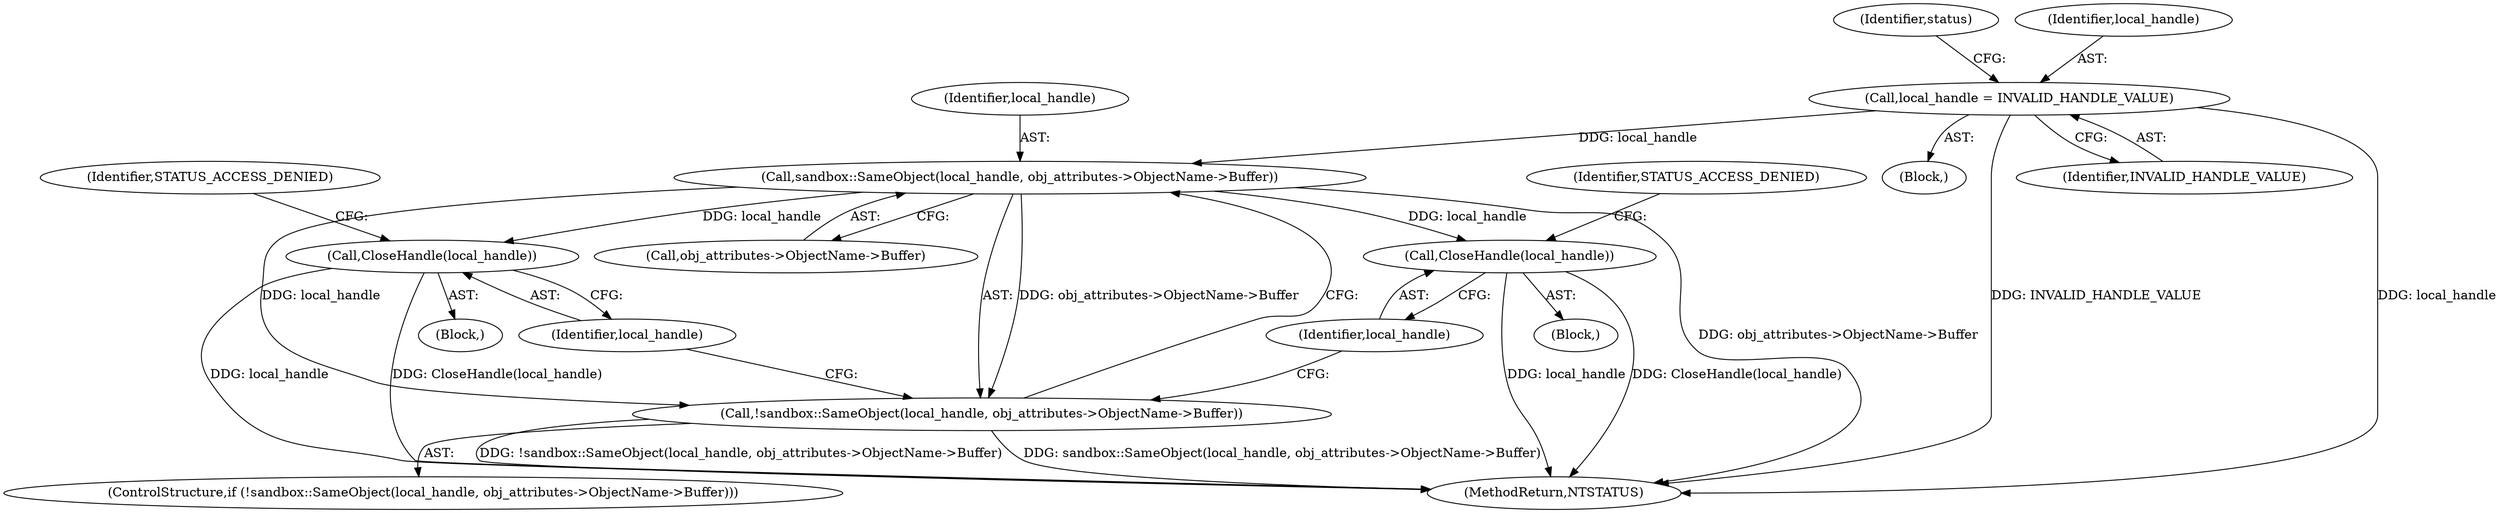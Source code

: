 digraph "0_Chrome_4f1f3d0f03c79ddaace56f067cf28a27f9466b7d_2@pointer" {
"1000151" [label="(Call,sandbox::SameObject(local_handle, obj_attributes->ObjectName->Buffer))"];
"1000123" [label="(Call,local_handle = INVALID_HANDLE_VALUE)"];
"1000150" [label="(Call,!sandbox::SameObject(local_handle, obj_attributes->ObjectName->Buffer))"];
"1000159" [label="(Call,CloseHandle(local_handle))"];
"1000164" [label="(Call,CloseHandle(local_handle))"];
"1000150" [label="(Call,!sandbox::SameObject(local_handle, obj_attributes->ObjectName->Buffer))"];
"1000149" [label="(ControlStructure,if (!sandbox::SameObject(local_handle, obj_attributes->ObjectName->Buffer)))"];
"1000162" [label="(Identifier,STATUS_ACCESS_DENIED)"];
"1000151" [label="(Call,sandbox::SameObject(local_handle, obj_attributes->ObjectName->Buffer))"];
"1000113" [label="(Block,)"];
"1000159" [label="(Call,CloseHandle(local_handle))"];
"1000128" [label="(Identifier,status)"];
"1000152" [label="(Identifier,local_handle)"];
"1000158" [label="(Block,)"];
"1000164" [label="(Call,CloseHandle(local_handle))"];
"1000153" [label="(Call,obj_attributes->ObjectName->Buffer)"];
"1000160" [label="(Identifier,local_handle)"];
"1000125" [label="(Identifier,INVALID_HANDLE_VALUE)"];
"1000123" [label="(Call,local_handle = INVALID_HANDLE_VALUE)"];
"1000163" [label="(Block,)"];
"1000124" [label="(Identifier,local_handle)"];
"1000165" [label="(Identifier,local_handle)"];
"1000167" [label="(Identifier,STATUS_ACCESS_DENIED)"];
"1000170" [label="(MethodReturn,NTSTATUS)"];
"1000151" -> "1000150"  [label="AST: "];
"1000151" -> "1000153"  [label="CFG: "];
"1000152" -> "1000151"  [label="AST: "];
"1000153" -> "1000151"  [label="AST: "];
"1000150" -> "1000151"  [label="CFG: "];
"1000151" -> "1000170"  [label="DDG: obj_attributes->ObjectName->Buffer"];
"1000151" -> "1000150"  [label="DDG: local_handle"];
"1000151" -> "1000150"  [label="DDG: obj_attributes->ObjectName->Buffer"];
"1000123" -> "1000151"  [label="DDG: local_handle"];
"1000151" -> "1000159"  [label="DDG: local_handle"];
"1000151" -> "1000164"  [label="DDG: local_handle"];
"1000123" -> "1000113"  [label="AST: "];
"1000123" -> "1000125"  [label="CFG: "];
"1000124" -> "1000123"  [label="AST: "];
"1000125" -> "1000123"  [label="AST: "];
"1000128" -> "1000123"  [label="CFG: "];
"1000123" -> "1000170"  [label="DDG: INVALID_HANDLE_VALUE"];
"1000123" -> "1000170"  [label="DDG: local_handle"];
"1000150" -> "1000149"  [label="AST: "];
"1000160" -> "1000150"  [label="CFG: "];
"1000165" -> "1000150"  [label="CFG: "];
"1000150" -> "1000170"  [label="DDG: !sandbox::SameObject(local_handle, obj_attributes->ObjectName->Buffer)"];
"1000150" -> "1000170"  [label="DDG: sandbox::SameObject(local_handle, obj_attributes->ObjectName->Buffer)"];
"1000159" -> "1000158"  [label="AST: "];
"1000159" -> "1000160"  [label="CFG: "];
"1000160" -> "1000159"  [label="AST: "];
"1000162" -> "1000159"  [label="CFG: "];
"1000159" -> "1000170"  [label="DDG: CloseHandle(local_handle)"];
"1000159" -> "1000170"  [label="DDG: local_handle"];
"1000164" -> "1000163"  [label="AST: "];
"1000164" -> "1000165"  [label="CFG: "];
"1000165" -> "1000164"  [label="AST: "];
"1000167" -> "1000164"  [label="CFG: "];
"1000164" -> "1000170"  [label="DDG: CloseHandle(local_handle)"];
"1000164" -> "1000170"  [label="DDG: local_handle"];
}
